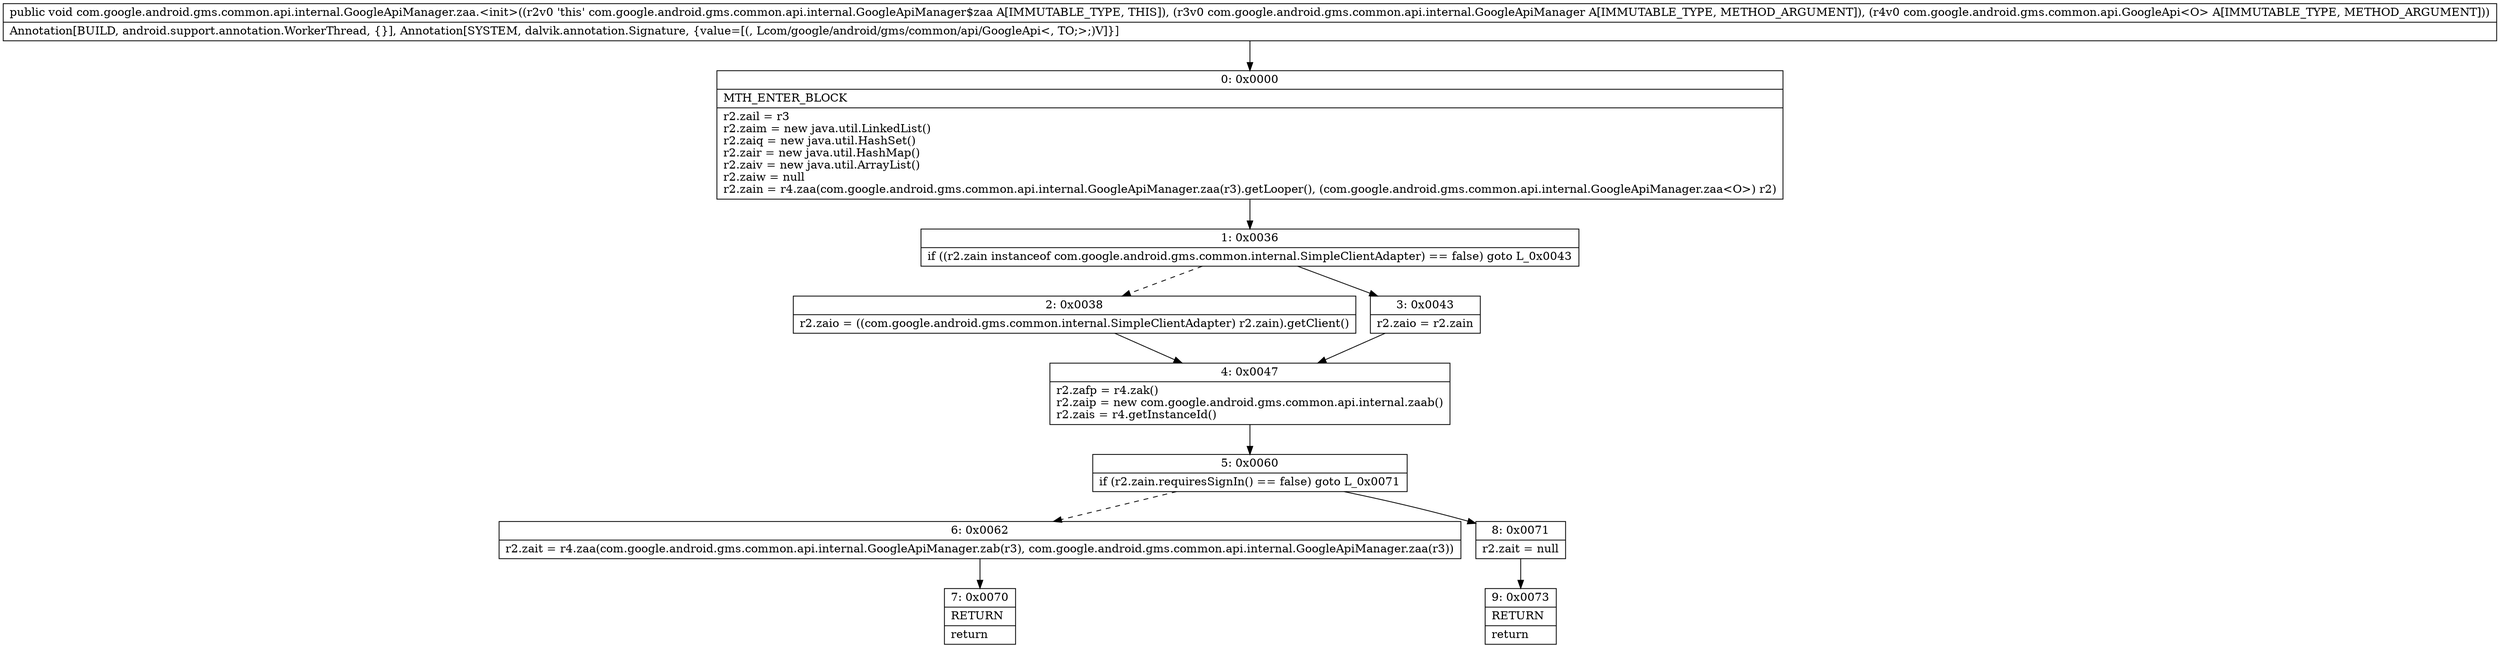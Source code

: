 digraph "CFG forcom.google.android.gms.common.api.internal.GoogleApiManager.zaa.\<init\>(Lcom\/google\/android\/gms\/common\/api\/internal\/GoogleApiManager;Lcom\/google\/android\/gms\/common\/api\/GoogleApi;)V" {
Node_0 [shape=record,label="{0\:\ 0x0000|MTH_ENTER_BLOCK\l|r2.zail = r3\lr2.zaim = new java.util.LinkedList()\lr2.zaiq = new java.util.HashSet()\lr2.zair = new java.util.HashMap()\lr2.zaiv = new java.util.ArrayList()\lr2.zaiw = null\lr2.zain = r4.zaa(com.google.android.gms.common.api.internal.GoogleApiManager.zaa(r3).getLooper(), (com.google.android.gms.common.api.internal.GoogleApiManager.zaa\<O\>) r2)\l}"];
Node_1 [shape=record,label="{1\:\ 0x0036|if ((r2.zain instanceof com.google.android.gms.common.internal.SimpleClientAdapter) == false) goto L_0x0043\l}"];
Node_2 [shape=record,label="{2\:\ 0x0038|r2.zaio = ((com.google.android.gms.common.internal.SimpleClientAdapter) r2.zain).getClient()\l}"];
Node_3 [shape=record,label="{3\:\ 0x0043|r2.zaio = r2.zain\l}"];
Node_4 [shape=record,label="{4\:\ 0x0047|r2.zafp = r4.zak()\lr2.zaip = new com.google.android.gms.common.api.internal.zaab()\lr2.zais = r4.getInstanceId()\l}"];
Node_5 [shape=record,label="{5\:\ 0x0060|if (r2.zain.requiresSignIn() == false) goto L_0x0071\l}"];
Node_6 [shape=record,label="{6\:\ 0x0062|r2.zait = r4.zaa(com.google.android.gms.common.api.internal.GoogleApiManager.zab(r3), com.google.android.gms.common.api.internal.GoogleApiManager.zaa(r3))\l}"];
Node_7 [shape=record,label="{7\:\ 0x0070|RETURN\l|return\l}"];
Node_8 [shape=record,label="{8\:\ 0x0071|r2.zait = null\l}"];
Node_9 [shape=record,label="{9\:\ 0x0073|RETURN\l|return\l}"];
MethodNode[shape=record,label="{public void com.google.android.gms.common.api.internal.GoogleApiManager.zaa.\<init\>((r2v0 'this' com.google.android.gms.common.api.internal.GoogleApiManager$zaa A[IMMUTABLE_TYPE, THIS]), (r3v0 com.google.android.gms.common.api.internal.GoogleApiManager A[IMMUTABLE_TYPE, METHOD_ARGUMENT]), (r4v0 com.google.android.gms.common.api.GoogleApi\<O\> A[IMMUTABLE_TYPE, METHOD_ARGUMENT]))  | Annotation[BUILD, android.support.annotation.WorkerThread, \{\}], Annotation[SYSTEM, dalvik.annotation.Signature, \{value=[(, Lcom\/google\/android\/gms\/common\/api\/GoogleApi\<, TO;\>;)V]\}]\l}"];
MethodNode -> Node_0;
Node_0 -> Node_1;
Node_1 -> Node_2[style=dashed];
Node_1 -> Node_3;
Node_2 -> Node_4;
Node_3 -> Node_4;
Node_4 -> Node_5;
Node_5 -> Node_6[style=dashed];
Node_5 -> Node_8;
Node_6 -> Node_7;
Node_8 -> Node_9;
}

